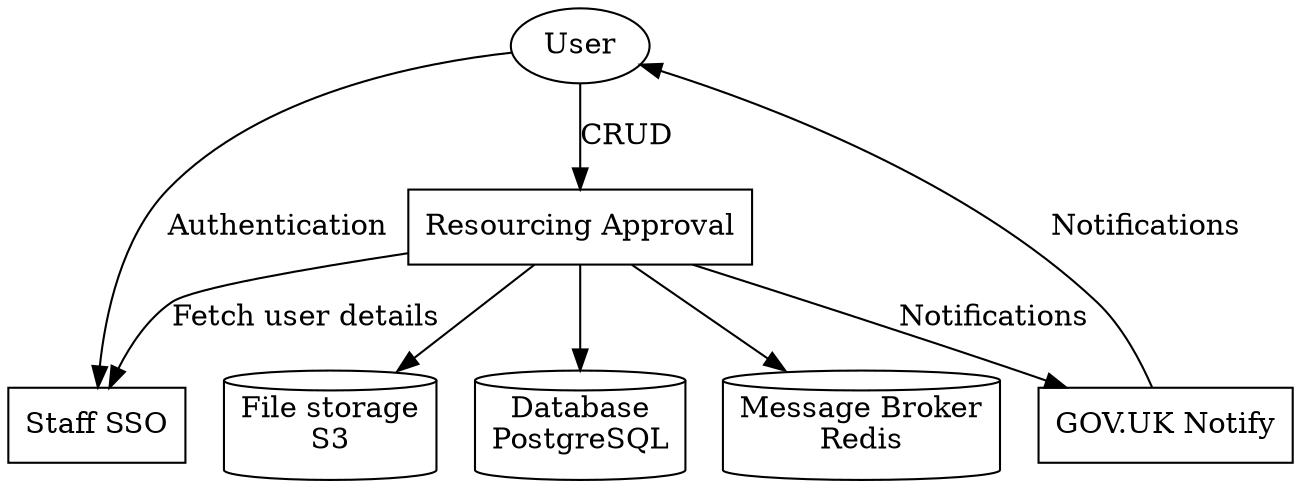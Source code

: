 digraph "Resourcing Approval" {
    node [shape=box]

    user [label="User" shape=oval]
    app [label="Resourcing Approval"]
    db [label="Database\nPostgreSQL" shape=cylinder]
    redis [label="Message Broker\nRedis" shape=cylinder]
    fs [label="File storage\nS3" shape=cylinder]
    sso [label="Staff SSO"]
    notify [label="GOV.UK Notify"]

    user -> sso [label="Authentication"]
    user -> app [label="CRUD"]
    app -> sso [label="Fetch user details"]
    app -> db
    app -> fs
    app -> redis
    app -> notify -> user [label="Notifications"]
}
